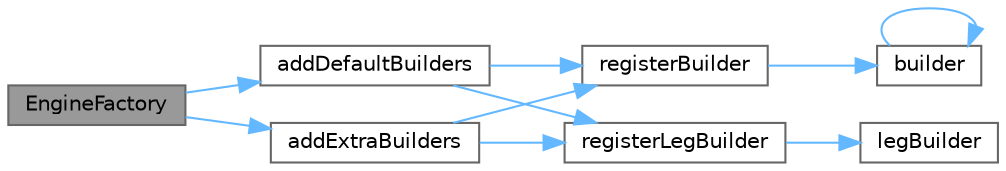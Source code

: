 digraph "EngineFactory"
{
 // INTERACTIVE_SVG=YES
 // LATEX_PDF_SIZE
  bgcolor="transparent";
  edge [fontname=Helvetica,fontsize=10,labelfontname=Helvetica,labelfontsize=10];
  node [fontname=Helvetica,fontsize=10,shape=box,height=0.2,width=0.4];
  rankdir="LR";
  Node1 [label="EngineFactory",height=0.2,width=0.4,color="gray40", fillcolor="grey60", style="filled", fontcolor="black",tooltip="Create an engine factory."];
  Node1 -> Node2 [color="steelblue1",style="solid"];
  Node2 [label="addDefaultBuilders",height=0.2,width=0.4,color="grey40", fillcolor="white", style="filled",URL="$classore_1_1data_1_1_engine_factory.html#a602c7a49ea32ee38f8ec8b8101ece539",tooltip="Add a set of default engine and leg builders."];
  Node2 -> Node3 [color="steelblue1",style="solid"];
  Node3 [label="registerBuilder",height=0.2,width=0.4,color="grey40", fillcolor="white", style="filled",URL="$classore_1_1data_1_1_engine_factory.html#afb291629fa71143a87af398a160833df",tooltip="Register a builder with the factory."];
  Node3 -> Node4 [color="steelblue1",style="solid"];
  Node4 [label="builder",height=0.2,width=0.4,color="grey40", fillcolor="white", style="filled",URL="$classore_1_1data_1_1_engine_factory.html#a42204bc14082d5bbe0e718b675ed5ad8",tooltip="Get a builder by trade type."];
  Node4 -> Node4 [color="steelblue1",style="solid"];
  Node2 -> Node5 [color="steelblue1",style="solid"];
  Node5 [label="registerLegBuilder",height=0.2,width=0.4,color="grey40", fillcolor="white", style="filled",URL="$classore_1_1data_1_1_engine_factory.html#afb2dd3b5cd2e56acfc5147d6e4fd656e",tooltip="Register a leg builder with the factory."];
  Node5 -> Node6 [color="steelblue1",style="solid"];
  Node6 [label="legBuilder",height=0.2,width=0.4,color="grey40", fillcolor="white", style="filled",URL="$classore_1_1data_1_1_engine_factory.html#a478ec016dd58ed15c12deae34efa1b60",tooltip="Get a leg builder by leg type."];
  Node1 -> Node7 [color="steelblue1",style="solid"];
  Node7 [label="addExtraBuilders",height=0.2,width=0.4,color="grey40", fillcolor="white", style="filled",URL="$classore_1_1data_1_1_engine_factory.html#af286c6d222e48fac82344b47de9de0d8",tooltip="Add a set of default engine and leg builders, overwrite existing builders with same key if specified."];
  Node7 -> Node3 [color="steelblue1",style="solid"];
  Node7 -> Node5 [color="steelblue1",style="solid"];
}
